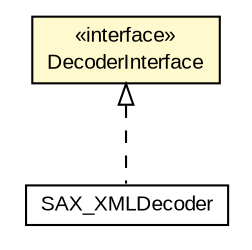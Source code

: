 #!/usr/local/bin/dot
#
# Class diagram 
# Generated by UMLGraph version 5.3 (http://www.umlgraph.org/)
#

digraph G {
	edge [fontname="arial",fontsize=10,labelfontname="arial",labelfontsize=10];
	node [fontname="arial",fontsize=10,shape=plaintext];
	nodesep=0.25;
	ranksep=0.5;
	// context.arch.comm.language.SAX_XMLDecoder
	c45581 [label=<<table title="context.arch.comm.language.SAX_XMLDecoder" border="0" cellborder="1" cellspacing="0" cellpadding="2" port="p" href="./SAX_XMLDecoder.html">
		<tr><td><table border="0" cellspacing="0" cellpadding="1">
<tr><td align="center" balign="center"> SAX_XMLDecoder </td></tr>
		</table></td></tr>
		</table>>, fontname="arial", fontcolor="black", fontsize=10.0];
	// context.arch.comm.language.DecoderInterface
	c45588 [label=<<table title="context.arch.comm.language.DecoderInterface" border="0" cellborder="1" cellspacing="0" cellpadding="2" port="p" bgcolor="lemonChiffon" href="./DecoderInterface.html">
		<tr><td><table border="0" cellspacing="0" cellpadding="1">
<tr><td align="center" balign="center"> &#171;interface&#187; </td></tr>
<tr><td align="center" balign="center"> DecoderInterface </td></tr>
		</table></td></tr>
		</table>>, fontname="arial", fontcolor="black", fontsize=10.0];
	//context.arch.comm.language.SAX_XMLDecoder implements context.arch.comm.language.DecoderInterface
	c45588:p -> c45581:p [dir=back,arrowtail=empty,style=dashed];
}


